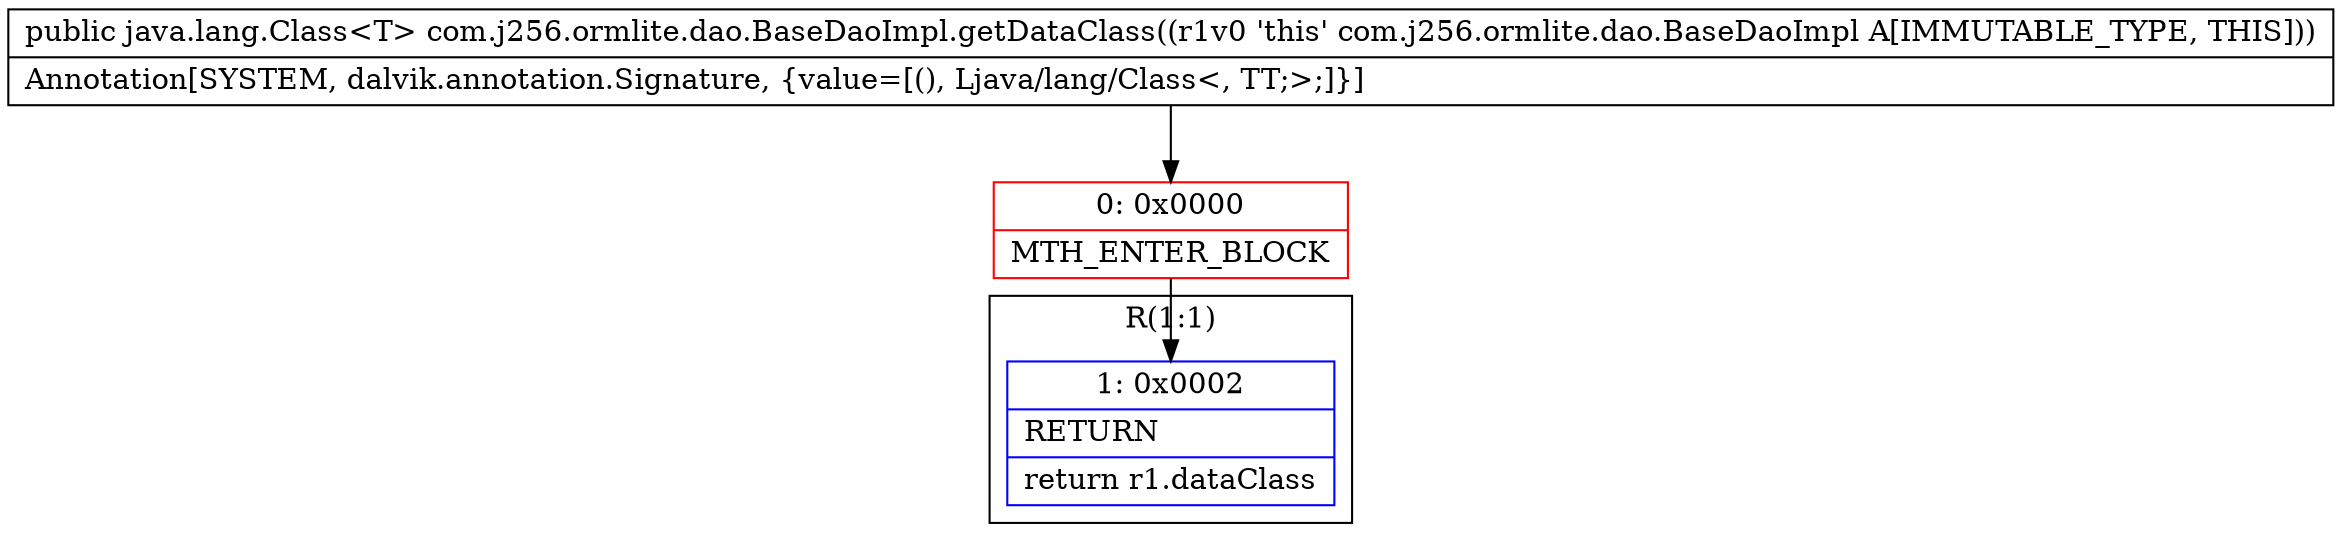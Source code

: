 digraph "CFG forcom.j256.ormlite.dao.BaseDaoImpl.getDataClass()Ljava\/lang\/Class;" {
subgraph cluster_Region_436652567 {
label = "R(1:1)";
node [shape=record,color=blue];
Node_1 [shape=record,label="{1\:\ 0x0002|RETURN\l|return r1.dataClass\l}"];
}
Node_0 [shape=record,color=red,label="{0\:\ 0x0000|MTH_ENTER_BLOCK\l}"];
MethodNode[shape=record,label="{public java.lang.Class\<T\> com.j256.ormlite.dao.BaseDaoImpl.getDataClass((r1v0 'this' com.j256.ormlite.dao.BaseDaoImpl A[IMMUTABLE_TYPE, THIS]))  | Annotation[SYSTEM, dalvik.annotation.Signature, \{value=[(), Ljava\/lang\/Class\<, TT;\>;]\}]\l}"];
MethodNode -> Node_0;
Node_0 -> Node_1;
}

